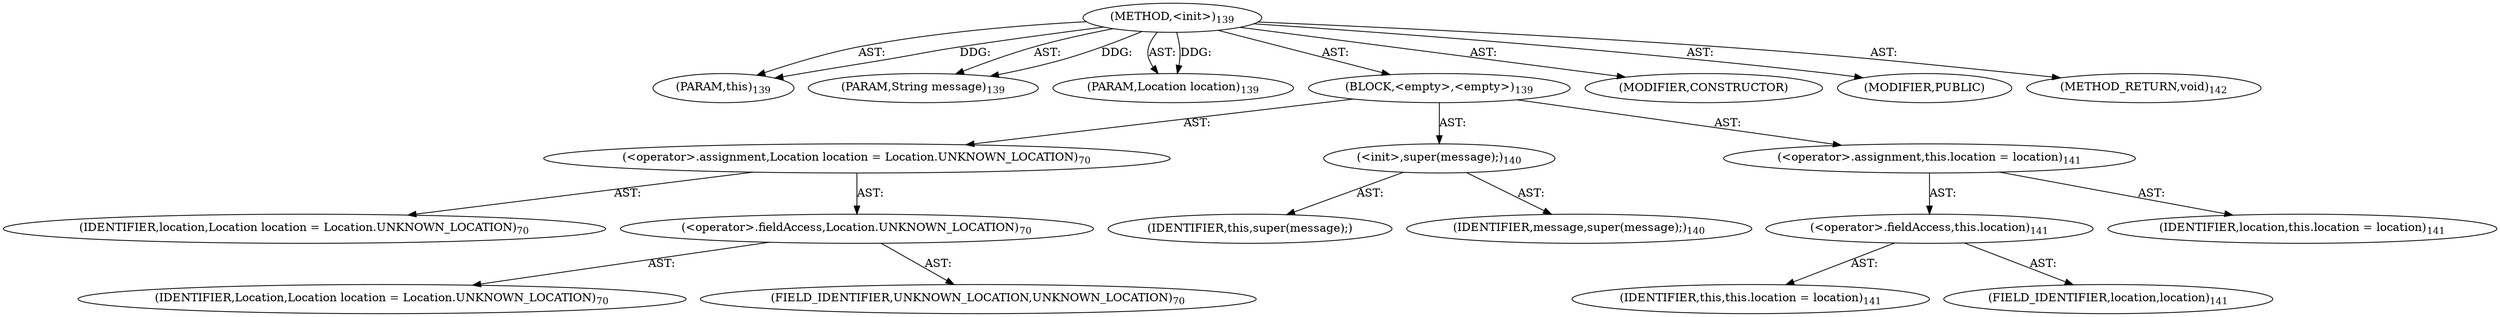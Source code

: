 digraph "&lt;init&gt;" {  
"111669149701" [label = <(METHOD,&lt;init&gt;)<SUB>139</SUB>> ]
"115964117001" [label = <(PARAM,this)<SUB>139</SUB>> ]
"115964117008" [label = <(PARAM,String message)<SUB>139</SUB>> ]
"115964117012" [label = <(PARAM,Location location)<SUB>139</SUB>> ]
"25769803781" [label = <(BLOCK,&lt;empty&gt;,&lt;empty&gt;)<SUB>139</SUB>> ]
"30064771098" [label = <(&lt;operator&gt;.assignment,Location location = Location.UNKNOWN_LOCATION)<SUB>70</SUB>> ]
"68719476770" [label = <(IDENTIFIER,location,Location location = Location.UNKNOWN_LOCATION)<SUB>70</SUB>> ]
"30064771099" [label = <(&lt;operator&gt;.fieldAccess,Location.UNKNOWN_LOCATION)<SUB>70</SUB>> ]
"68719476771" [label = <(IDENTIFIER,Location,Location location = Location.UNKNOWN_LOCATION)<SUB>70</SUB>> ]
"55834574859" [label = <(FIELD_IDENTIFIER,UNKNOWN_LOCATION,UNKNOWN_LOCATION)<SUB>70</SUB>> ]
"30064771078" [label = <(&lt;init&gt;,super(message);)<SUB>140</SUB>> ]
"68719476748" [label = <(IDENTIFIER,this,super(message);)> ]
"68719476757" [label = <(IDENTIFIER,message,super(message);)<SUB>140</SUB>> ]
"30064771100" [label = <(&lt;operator&gt;.assignment,this.location = location)<SUB>141</SUB>> ]
"30064771101" [label = <(&lt;operator&gt;.fieldAccess,this.location)<SUB>141</SUB>> ]
"68719476749" [label = <(IDENTIFIER,this,this.location = location)<SUB>141</SUB>> ]
"55834574860" [label = <(FIELD_IDENTIFIER,location,location)<SUB>141</SUB>> ]
"68719476772" [label = <(IDENTIFIER,location,this.location = location)<SUB>141</SUB>> ]
"133143986188" [label = <(MODIFIER,CONSTRUCTOR)> ]
"133143986189" [label = <(MODIFIER,PUBLIC)> ]
"128849018885" [label = <(METHOD_RETURN,void)<SUB>142</SUB>> ]
  "111669149701" -> "115964117001"  [ label = "AST: "] 
  "111669149701" -> "115964117008"  [ label = "AST: "] 
  "111669149701" -> "115964117012"  [ label = "AST: "] 
  "111669149701" -> "25769803781"  [ label = "AST: "] 
  "111669149701" -> "133143986188"  [ label = "AST: "] 
  "111669149701" -> "133143986189"  [ label = "AST: "] 
  "111669149701" -> "128849018885"  [ label = "AST: "] 
  "25769803781" -> "30064771098"  [ label = "AST: "] 
  "25769803781" -> "30064771078"  [ label = "AST: "] 
  "25769803781" -> "30064771100"  [ label = "AST: "] 
  "30064771098" -> "68719476770"  [ label = "AST: "] 
  "30064771098" -> "30064771099"  [ label = "AST: "] 
  "30064771099" -> "68719476771"  [ label = "AST: "] 
  "30064771099" -> "55834574859"  [ label = "AST: "] 
  "30064771078" -> "68719476748"  [ label = "AST: "] 
  "30064771078" -> "68719476757"  [ label = "AST: "] 
  "30064771100" -> "30064771101"  [ label = "AST: "] 
  "30064771100" -> "68719476772"  [ label = "AST: "] 
  "30064771101" -> "68719476749"  [ label = "AST: "] 
  "30064771101" -> "55834574860"  [ label = "AST: "] 
  "111669149701" -> "115964117001"  [ label = "DDG: "] 
  "111669149701" -> "115964117008"  [ label = "DDG: "] 
  "111669149701" -> "115964117012"  [ label = "DDG: "] 
}
